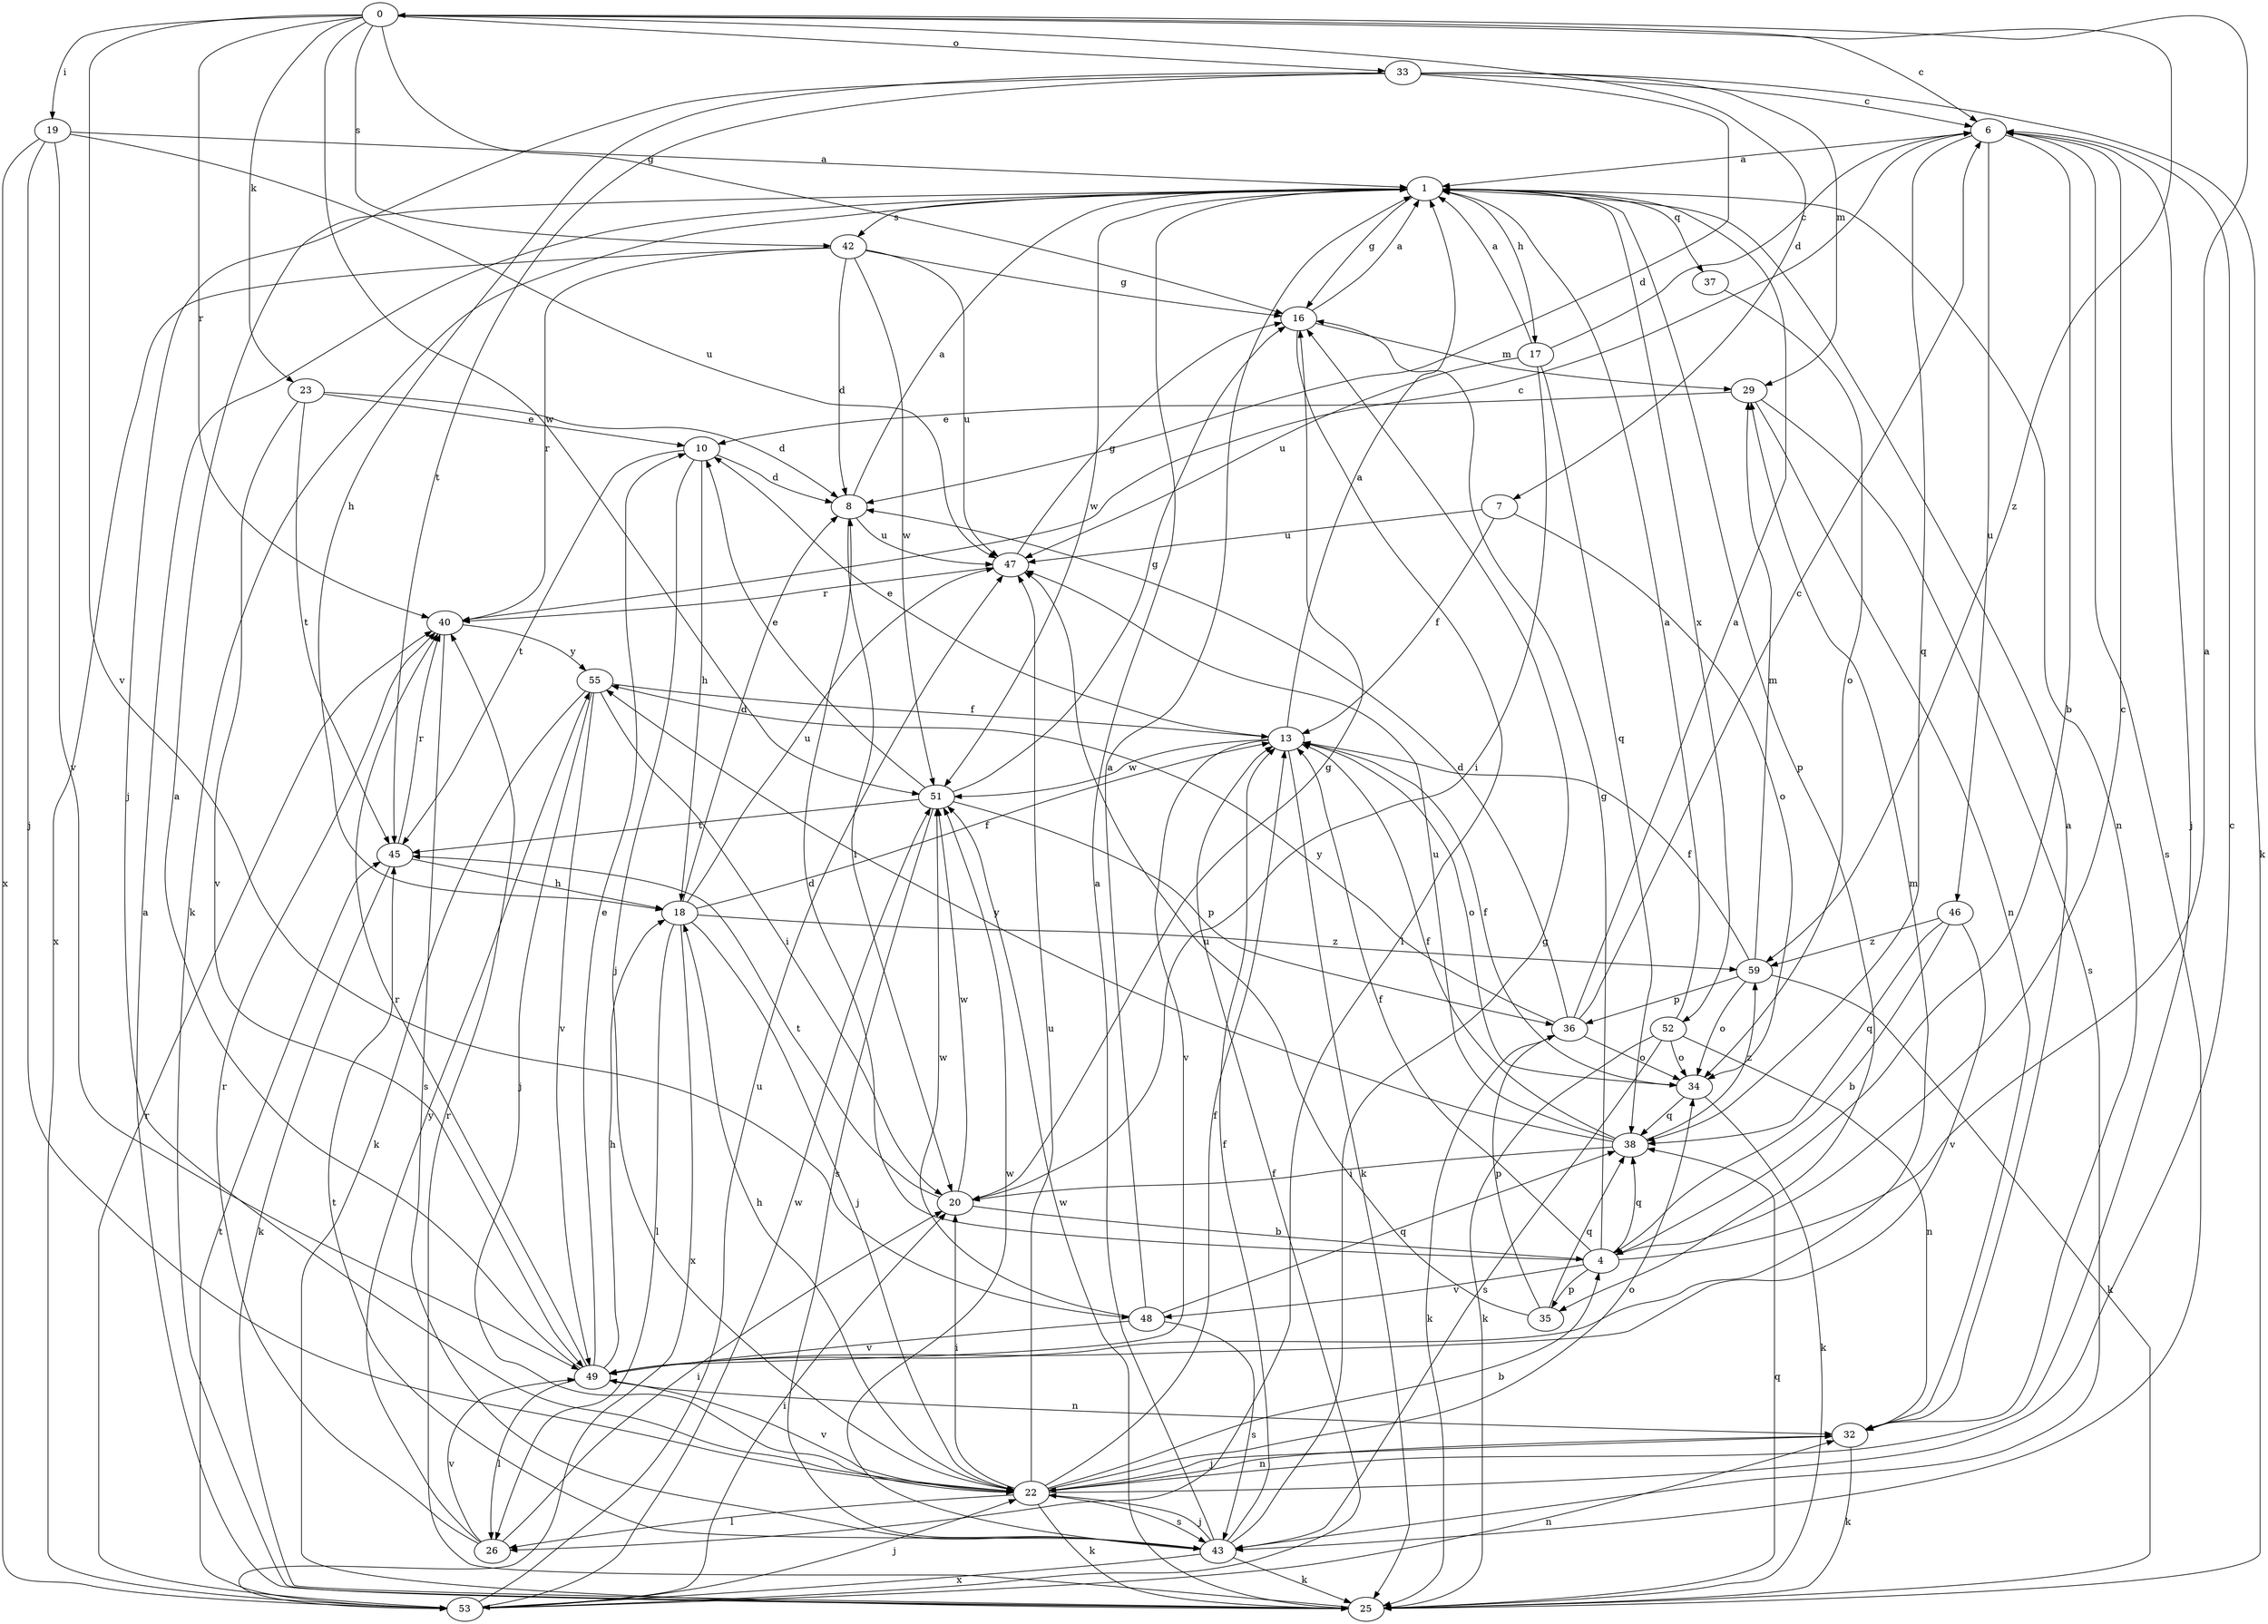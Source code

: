 strict digraph  {
0;
1;
4;
6;
7;
8;
10;
13;
16;
17;
18;
19;
20;
22;
23;
25;
26;
29;
32;
33;
34;
35;
36;
37;
38;
40;
42;
43;
45;
46;
47;
48;
49;
51;
52;
53;
55;
59;
0 -> 6  [label=c];
0 -> 7  [label=d];
0 -> 16  [label=g];
0 -> 19  [label=i];
0 -> 23  [label=k];
0 -> 33  [label=o];
0 -> 40  [label=r];
0 -> 42  [label=s];
0 -> 48  [label=v];
0 -> 51  [label=w];
0 -> 59  [label=z];
1 -> 16  [label=g];
1 -> 17  [label=h];
1 -> 25  [label=k];
1 -> 32  [label=n];
1 -> 35  [label=p];
1 -> 37  [label=q];
1 -> 42  [label=s];
1 -> 51  [label=w];
1 -> 52  [label=x];
4 -> 0  [label=a];
4 -> 6  [label=c];
4 -> 8  [label=d];
4 -> 13  [label=f];
4 -> 16  [label=g];
4 -> 35  [label=p];
4 -> 38  [label=q];
4 -> 48  [label=v];
6 -> 1  [label=a];
6 -> 4  [label=b];
6 -> 22  [label=j];
6 -> 38  [label=q];
6 -> 43  [label=s];
6 -> 46  [label=u];
7 -> 13  [label=f];
7 -> 34  [label=o];
7 -> 47  [label=u];
8 -> 1  [label=a];
8 -> 20  [label=i];
8 -> 47  [label=u];
10 -> 8  [label=d];
10 -> 18  [label=h];
10 -> 22  [label=j];
10 -> 45  [label=t];
13 -> 1  [label=a];
13 -> 10  [label=e];
13 -> 25  [label=k];
13 -> 34  [label=o];
13 -> 49  [label=v];
13 -> 51  [label=w];
16 -> 1  [label=a];
16 -> 26  [label=l];
16 -> 29  [label=m];
17 -> 1  [label=a];
17 -> 6  [label=c];
17 -> 20  [label=i];
17 -> 38  [label=q];
17 -> 47  [label=u];
18 -> 8  [label=d];
18 -> 13  [label=f];
18 -> 22  [label=j];
18 -> 26  [label=l];
18 -> 47  [label=u];
18 -> 53  [label=x];
18 -> 59  [label=z];
19 -> 1  [label=a];
19 -> 22  [label=j];
19 -> 47  [label=u];
19 -> 49  [label=v];
19 -> 53  [label=x];
20 -> 4  [label=b];
20 -> 16  [label=g];
20 -> 45  [label=t];
20 -> 51  [label=w];
22 -> 4  [label=b];
22 -> 6  [label=c];
22 -> 13  [label=f];
22 -> 18  [label=h];
22 -> 20  [label=i];
22 -> 25  [label=k];
22 -> 26  [label=l];
22 -> 32  [label=n];
22 -> 34  [label=o];
22 -> 43  [label=s];
22 -> 47  [label=u];
22 -> 49  [label=v];
23 -> 8  [label=d];
23 -> 10  [label=e];
23 -> 45  [label=t];
23 -> 49  [label=v];
25 -> 1  [label=a];
25 -> 38  [label=q];
25 -> 40  [label=r];
25 -> 51  [label=w];
26 -> 20  [label=i];
26 -> 40  [label=r];
26 -> 49  [label=v];
26 -> 55  [label=y];
29 -> 10  [label=e];
29 -> 32  [label=n];
29 -> 43  [label=s];
32 -> 1  [label=a];
32 -> 22  [label=j];
32 -> 25  [label=k];
33 -> 6  [label=c];
33 -> 8  [label=d];
33 -> 18  [label=h];
33 -> 22  [label=j];
33 -> 25  [label=k];
33 -> 29  [label=m];
33 -> 45  [label=t];
34 -> 13  [label=f];
34 -> 25  [label=k];
34 -> 38  [label=q];
35 -> 36  [label=p];
35 -> 38  [label=q];
35 -> 47  [label=u];
36 -> 1  [label=a];
36 -> 6  [label=c];
36 -> 8  [label=d];
36 -> 25  [label=k];
36 -> 34  [label=o];
36 -> 55  [label=y];
37 -> 34  [label=o];
38 -> 13  [label=f];
38 -> 20  [label=i];
38 -> 47  [label=u];
38 -> 55  [label=y];
38 -> 59  [label=z];
40 -> 6  [label=c];
40 -> 43  [label=s];
40 -> 55  [label=y];
42 -> 8  [label=d];
42 -> 16  [label=g];
42 -> 40  [label=r];
42 -> 47  [label=u];
42 -> 51  [label=w];
42 -> 53  [label=x];
43 -> 1  [label=a];
43 -> 13  [label=f];
43 -> 16  [label=g];
43 -> 22  [label=j];
43 -> 25  [label=k];
43 -> 45  [label=t];
43 -> 51  [label=w];
43 -> 53  [label=x];
45 -> 18  [label=h];
45 -> 25  [label=k];
45 -> 40  [label=r];
46 -> 4  [label=b];
46 -> 38  [label=q];
46 -> 49  [label=v];
46 -> 59  [label=z];
47 -> 16  [label=g];
47 -> 40  [label=r];
48 -> 1  [label=a];
48 -> 38  [label=q];
48 -> 43  [label=s];
48 -> 49  [label=v];
48 -> 51  [label=w];
49 -> 1  [label=a];
49 -> 10  [label=e];
49 -> 18  [label=h];
49 -> 26  [label=l];
49 -> 29  [label=m];
49 -> 32  [label=n];
49 -> 40  [label=r];
51 -> 10  [label=e];
51 -> 16  [label=g];
51 -> 36  [label=p];
51 -> 43  [label=s];
51 -> 45  [label=t];
52 -> 1  [label=a];
52 -> 25  [label=k];
52 -> 32  [label=n];
52 -> 34  [label=o];
52 -> 43  [label=s];
53 -> 13  [label=f];
53 -> 20  [label=i];
53 -> 22  [label=j];
53 -> 32  [label=n];
53 -> 40  [label=r];
53 -> 45  [label=t];
53 -> 47  [label=u];
53 -> 51  [label=w];
55 -> 13  [label=f];
55 -> 20  [label=i];
55 -> 22  [label=j];
55 -> 25  [label=k];
55 -> 49  [label=v];
59 -> 13  [label=f];
59 -> 25  [label=k];
59 -> 29  [label=m];
59 -> 34  [label=o];
59 -> 36  [label=p];
}
